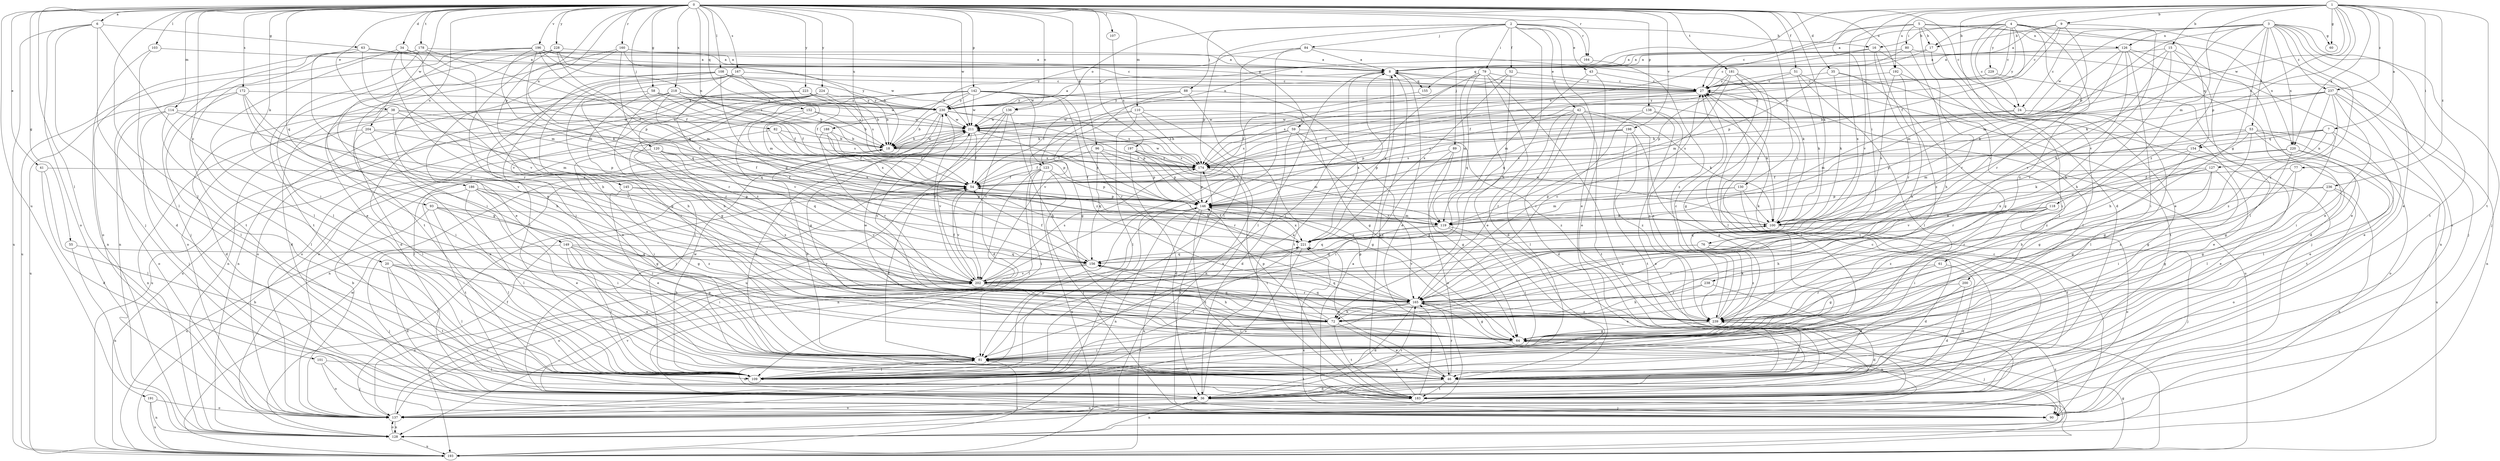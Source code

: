 strict digraph  {
0;
1;
2;
3;
4;
5;
6;
7;
8;
9;
15;
16;
17;
18;
20;
24;
27;
34;
35;
36;
38;
41;
42;
43;
46;
51;
52;
53;
54;
55;
58;
59;
60;
61;
63;
64;
72;
76;
77;
79;
80;
81;
82;
84;
88;
89;
90;
93;
96;
100;
101;
103;
107;
108;
109;
110;
114;
118;
119;
120;
123;
126;
127;
128;
130;
136;
137;
138;
142;
145;
146;
149;
152;
154;
155;
156;
160;
164;
165;
167;
172;
174;
178;
181;
183;
186;
188;
191;
192;
193;
196;
197;
198;
200;
202;
204;
211;
218;
220;
221;
223;
224;
228;
229;
230;
236;
237;
238;
239;
0 -> 6  [label=a];
0 -> 20  [label=c];
0 -> 24  [label=c];
0 -> 34  [label=d];
0 -> 35  [label=d];
0 -> 38  [label=e];
0 -> 41  [label=e];
0 -> 51  [label=f];
0 -> 55  [label=g];
0 -> 58  [label=g];
0 -> 59  [label=g];
0 -> 82  [label=j];
0 -> 93  [label=k];
0 -> 96  [label=k];
0 -> 100  [label=k];
0 -> 101  [label=l];
0 -> 103  [label=l];
0 -> 107  [label=l];
0 -> 108  [label=l];
0 -> 109  [label=l];
0 -> 110  [label=m];
0 -> 114  [label=m];
0 -> 120  [label=n];
0 -> 123  [label=n];
0 -> 130  [label=o];
0 -> 136  [label=o];
0 -> 138  [label=p];
0 -> 142  [label=p];
0 -> 145  [label=p];
0 -> 149  [label=q];
0 -> 152  [label=q];
0 -> 160  [label=r];
0 -> 164  [label=r];
0 -> 167  [label=s];
0 -> 172  [label=s];
0 -> 178  [label=t];
0 -> 181  [label=t];
0 -> 186  [label=u];
0 -> 188  [label=u];
0 -> 191  [label=u];
0 -> 192  [label=u];
0 -> 196  [label=v];
0 -> 197  [label=v];
0 -> 198  [label=v];
0 -> 204  [label=w];
0 -> 211  [label=w];
0 -> 218  [label=x];
0 -> 223  [label=y];
0 -> 224  [label=y];
0 -> 228  [label=y];
1 -> 7  [label=a];
1 -> 9  [label=b];
1 -> 15  [label=b];
1 -> 36  [label=d];
1 -> 60  [label=g];
1 -> 76  [label=i];
1 -> 77  [label=i];
1 -> 118  [label=m];
1 -> 123  [label=n];
1 -> 146  [label=p];
1 -> 174  [label=s];
1 -> 183  [label=t];
1 -> 192  [label=u];
1 -> 200  [label=v];
1 -> 202  [label=v];
1 -> 211  [label=w];
1 -> 220  [label=x];
1 -> 236  [label=z];
1 -> 237  [label=z];
2 -> 16  [label=b];
2 -> 42  [label=e];
2 -> 43  [label=e];
2 -> 46  [label=e];
2 -> 52  [label=f];
2 -> 72  [label=h];
2 -> 79  [label=i];
2 -> 84  [label=j];
2 -> 88  [label=j];
2 -> 89  [label=j];
2 -> 136  [label=o];
2 -> 146  [label=p];
2 -> 164  [label=r];
3 -> 24  [label=c];
3 -> 46  [label=e];
3 -> 53  [label=f];
3 -> 60  [label=g];
3 -> 61  [label=g];
3 -> 90  [label=j];
3 -> 100  [label=k];
3 -> 119  [label=m];
3 -> 126  [label=n];
3 -> 183  [label=t];
3 -> 211  [label=w];
3 -> 220  [label=x];
3 -> 237  [label=z];
3 -> 238  [label=z];
3 -> 239  [label=z];
4 -> 8  [label=a];
4 -> 16  [label=b];
4 -> 17  [label=b];
4 -> 24  [label=c];
4 -> 27  [label=c];
4 -> 137  [label=o];
4 -> 154  [label=q];
4 -> 165  [label=r];
4 -> 174  [label=s];
4 -> 229  [label=y];
4 -> 230  [label=y];
4 -> 239  [label=z];
5 -> 17  [label=b];
5 -> 27  [label=c];
5 -> 46  [label=e];
5 -> 80  [label=i];
5 -> 126  [label=n];
5 -> 165  [label=r];
5 -> 174  [label=s];
5 -> 220  [label=x];
5 -> 221  [label=x];
6 -> 63  [label=g];
6 -> 81  [label=i];
6 -> 90  [label=j];
6 -> 109  [label=l];
6 -> 137  [label=o];
6 -> 193  [label=u];
7 -> 64  [label=g];
7 -> 109  [label=l];
7 -> 127  [label=n];
7 -> 146  [label=p];
7 -> 154  [label=q];
7 -> 174  [label=s];
8 -> 27  [label=c];
8 -> 46  [label=e];
8 -> 81  [label=i];
8 -> 109  [label=l];
8 -> 155  [label=q];
8 -> 221  [label=x];
9 -> 8  [label=a];
9 -> 17  [label=b];
9 -> 27  [label=c];
9 -> 54  [label=f];
9 -> 72  [label=h];
9 -> 202  [label=v];
15 -> 8  [label=a];
15 -> 18  [label=b];
15 -> 46  [label=e];
15 -> 72  [label=h];
15 -> 109  [label=l];
15 -> 202  [label=v];
16 -> 8  [label=a];
16 -> 27  [label=c];
16 -> 109  [label=l];
16 -> 165  [label=r];
16 -> 239  [label=z];
17 -> 8  [label=a];
17 -> 81  [label=i];
17 -> 155  [label=q];
18 -> 174  [label=s];
18 -> 211  [label=w];
20 -> 36  [label=d];
20 -> 72  [label=h];
20 -> 109  [label=l];
20 -> 183  [label=t];
20 -> 202  [label=v];
24 -> 46  [label=e];
24 -> 109  [label=l];
24 -> 119  [label=m];
24 -> 211  [label=w];
27 -> 8  [label=a];
27 -> 54  [label=f];
27 -> 174  [label=s];
27 -> 193  [label=u];
27 -> 230  [label=y];
34 -> 8  [label=a];
34 -> 109  [label=l];
34 -> 119  [label=m];
34 -> 165  [label=r];
34 -> 202  [label=v];
35 -> 27  [label=c];
35 -> 64  [label=g];
35 -> 90  [label=j];
35 -> 100  [label=k];
36 -> 8  [label=a];
36 -> 90  [label=j];
36 -> 128  [label=n];
36 -> 137  [label=o];
36 -> 165  [label=r];
36 -> 202  [label=v];
38 -> 36  [label=d];
38 -> 54  [label=f];
38 -> 81  [label=i];
38 -> 119  [label=m];
38 -> 202  [label=v];
38 -> 211  [label=w];
41 -> 36  [label=d];
41 -> 54  [label=f];
41 -> 109  [label=l];
42 -> 36  [label=d];
42 -> 100  [label=k];
42 -> 109  [label=l];
42 -> 146  [label=p];
42 -> 165  [label=r];
42 -> 183  [label=t];
42 -> 211  [label=w];
42 -> 239  [label=z];
43 -> 27  [label=c];
43 -> 46  [label=e];
43 -> 119  [label=m];
46 -> 36  [label=d];
46 -> 165  [label=r];
46 -> 183  [label=t];
46 -> 221  [label=x];
46 -> 239  [label=z];
51 -> 27  [label=c];
51 -> 54  [label=f];
51 -> 100  [label=k];
51 -> 109  [label=l];
51 -> 183  [label=t];
52 -> 27  [label=c];
52 -> 156  [label=q];
52 -> 174  [label=s];
52 -> 221  [label=x];
53 -> 18  [label=b];
53 -> 46  [label=e];
53 -> 64  [label=g];
53 -> 119  [label=m];
53 -> 137  [label=o];
53 -> 183  [label=t];
53 -> 239  [label=z];
54 -> 146  [label=p];
54 -> 202  [label=v];
55 -> 128  [label=n];
55 -> 156  [label=q];
58 -> 18  [label=b];
58 -> 36  [label=d];
58 -> 54  [label=f];
58 -> 72  [label=h];
58 -> 230  [label=y];
59 -> 18  [label=b];
59 -> 36  [label=d];
59 -> 54  [label=f];
59 -> 64  [label=g];
59 -> 165  [label=r];
59 -> 174  [label=s];
59 -> 239  [label=z];
61 -> 36  [label=d];
61 -> 64  [label=g];
61 -> 202  [label=v];
63 -> 8  [label=a];
63 -> 27  [label=c];
63 -> 137  [label=o];
63 -> 146  [label=p];
63 -> 165  [label=r];
63 -> 202  [label=v];
64 -> 81  [label=i];
64 -> 90  [label=j];
72 -> 46  [label=e];
72 -> 109  [label=l];
72 -> 146  [label=p];
72 -> 156  [label=q];
72 -> 183  [label=t];
72 -> 211  [label=w];
76 -> 36  [label=d];
76 -> 156  [label=q];
76 -> 202  [label=v];
76 -> 239  [label=z];
77 -> 54  [label=f];
77 -> 64  [label=g];
77 -> 239  [label=z];
79 -> 27  [label=c];
79 -> 36  [label=d];
79 -> 46  [label=e];
79 -> 119  [label=m];
79 -> 156  [label=q];
79 -> 193  [label=u];
79 -> 202  [label=v];
79 -> 211  [label=w];
80 -> 8  [label=a];
80 -> 72  [label=h];
80 -> 128  [label=n];
80 -> 146  [label=p];
81 -> 18  [label=b];
81 -> 36  [label=d];
81 -> 46  [label=e];
81 -> 54  [label=f];
81 -> 109  [label=l];
81 -> 183  [label=t];
82 -> 18  [label=b];
82 -> 54  [label=f];
82 -> 109  [label=l];
82 -> 174  [label=s];
84 -> 8  [label=a];
84 -> 81  [label=i];
84 -> 100  [label=k];
84 -> 109  [label=l];
84 -> 230  [label=y];
88 -> 54  [label=f];
88 -> 183  [label=t];
88 -> 202  [label=v];
88 -> 221  [label=x];
88 -> 230  [label=y];
89 -> 64  [label=g];
89 -> 81  [label=i];
89 -> 137  [label=o];
89 -> 174  [label=s];
90 -> 27  [label=c];
90 -> 174  [label=s];
90 -> 239  [label=z];
93 -> 81  [label=i];
93 -> 100  [label=k];
93 -> 109  [label=l];
93 -> 193  [label=u];
93 -> 239  [label=z];
96 -> 54  [label=f];
96 -> 146  [label=p];
96 -> 156  [label=q];
96 -> 165  [label=r];
96 -> 174  [label=s];
100 -> 27  [label=c];
100 -> 90  [label=j];
100 -> 211  [label=w];
100 -> 221  [label=x];
101 -> 90  [label=j];
101 -> 109  [label=l];
101 -> 137  [label=o];
103 -> 8  [label=a];
103 -> 36  [label=d];
103 -> 128  [label=n];
107 -> 174  [label=s];
108 -> 27  [label=c];
108 -> 54  [label=f];
108 -> 64  [label=g];
108 -> 81  [label=i];
108 -> 137  [label=o];
108 -> 156  [label=q];
108 -> 174  [label=s];
108 -> 230  [label=y];
109 -> 27  [label=c];
109 -> 81  [label=i];
109 -> 146  [label=p];
109 -> 211  [label=w];
110 -> 64  [label=g];
110 -> 109  [label=l];
110 -> 128  [label=n];
110 -> 174  [label=s];
110 -> 202  [label=v];
110 -> 211  [label=w];
114 -> 90  [label=j];
114 -> 109  [label=l];
114 -> 137  [label=o];
114 -> 211  [label=w];
114 -> 221  [label=x];
118 -> 72  [label=h];
118 -> 81  [label=i];
118 -> 100  [label=k];
118 -> 137  [label=o];
118 -> 156  [label=q];
118 -> 239  [label=z];
119 -> 81  [label=i];
119 -> 137  [label=o];
119 -> 156  [label=q];
119 -> 221  [label=x];
120 -> 54  [label=f];
120 -> 81  [label=i];
120 -> 156  [label=q];
120 -> 174  [label=s];
120 -> 239  [label=z];
123 -> 54  [label=f];
123 -> 81  [label=i];
123 -> 90  [label=j];
123 -> 109  [label=l];
123 -> 128  [label=n];
123 -> 146  [label=p];
123 -> 193  [label=u];
126 -> 8  [label=a];
126 -> 46  [label=e];
126 -> 81  [label=i];
126 -> 90  [label=j];
126 -> 100  [label=k];
126 -> 119  [label=m];
126 -> 165  [label=r];
127 -> 54  [label=f];
127 -> 64  [label=g];
127 -> 72  [label=h];
127 -> 81  [label=i];
127 -> 202  [label=v];
127 -> 221  [label=x];
128 -> 54  [label=f];
128 -> 137  [label=o];
128 -> 193  [label=u];
130 -> 100  [label=k];
130 -> 119  [label=m];
130 -> 146  [label=p];
130 -> 183  [label=t];
136 -> 36  [label=d];
136 -> 72  [label=h];
136 -> 90  [label=j];
136 -> 193  [label=u];
136 -> 211  [label=w];
137 -> 18  [label=b];
137 -> 54  [label=f];
137 -> 128  [label=n];
137 -> 202  [label=v];
138 -> 137  [label=o];
138 -> 165  [label=r];
138 -> 211  [label=w];
138 -> 239  [label=z];
142 -> 64  [label=g];
142 -> 100  [label=k];
142 -> 109  [label=l];
142 -> 137  [label=o];
142 -> 165  [label=r];
142 -> 202  [label=v];
142 -> 211  [label=w];
142 -> 221  [label=x];
142 -> 230  [label=y];
142 -> 239  [label=z];
145 -> 46  [label=e];
145 -> 64  [label=g];
145 -> 146  [label=p];
145 -> 202  [label=v];
146 -> 100  [label=k];
146 -> 119  [label=m];
146 -> 128  [label=n];
146 -> 137  [label=o];
146 -> 183  [label=t];
146 -> 193  [label=u];
146 -> 221  [label=x];
149 -> 46  [label=e];
149 -> 64  [label=g];
149 -> 81  [label=i];
149 -> 90  [label=j];
149 -> 109  [label=l];
149 -> 156  [label=q];
149 -> 202  [label=v];
152 -> 18  [label=b];
152 -> 193  [label=u];
152 -> 211  [label=w];
152 -> 221  [label=x];
154 -> 46  [label=e];
154 -> 64  [label=g];
154 -> 100  [label=k];
154 -> 174  [label=s];
155 -> 54  [label=f];
156 -> 54  [label=f];
156 -> 137  [label=o];
156 -> 202  [label=v];
160 -> 8  [label=a];
160 -> 18  [label=b];
160 -> 46  [label=e];
160 -> 156  [label=q];
160 -> 183  [label=t];
164 -> 18  [label=b];
164 -> 239  [label=z];
165 -> 27  [label=c];
165 -> 36  [label=d];
165 -> 64  [label=g];
165 -> 72  [label=h];
165 -> 81  [label=i];
165 -> 128  [label=n];
165 -> 146  [label=p];
165 -> 156  [label=q];
165 -> 239  [label=z];
167 -> 27  [label=c];
167 -> 81  [label=i];
167 -> 109  [label=l];
167 -> 119  [label=m];
167 -> 165  [label=r];
167 -> 239  [label=z];
172 -> 64  [label=g];
172 -> 72  [label=h];
172 -> 109  [label=l];
172 -> 193  [label=u];
172 -> 202  [label=v];
172 -> 230  [label=y];
174 -> 54  [label=f];
174 -> 146  [label=p];
174 -> 183  [label=t];
174 -> 211  [label=w];
178 -> 8  [label=a];
178 -> 54  [label=f];
178 -> 72  [label=h];
178 -> 90  [label=j];
178 -> 109  [label=l];
178 -> 183  [label=t];
181 -> 27  [label=c];
181 -> 64  [label=g];
181 -> 109  [label=l];
181 -> 119  [label=m];
181 -> 146  [label=p];
181 -> 183  [label=t];
183 -> 8  [label=a];
183 -> 27  [label=c];
183 -> 90  [label=j];
183 -> 137  [label=o];
183 -> 165  [label=r];
186 -> 46  [label=e];
186 -> 64  [label=g];
186 -> 81  [label=i];
186 -> 109  [label=l];
186 -> 146  [label=p];
186 -> 183  [label=t];
188 -> 18  [label=b];
188 -> 54  [label=f];
188 -> 146  [label=p];
188 -> 165  [label=r];
191 -> 128  [label=n];
191 -> 137  [label=o];
191 -> 193  [label=u];
192 -> 27  [label=c];
192 -> 72  [label=h];
192 -> 109  [label=l];
192 -> 221  [label=x];
193 -> 8  [label=a];
193 -> 18  [label=b];
193 -> 64  [label=g];
193 -> 81  [label=i];
193 -> 211  [label=w];
193 -> 221  [label=x];
196 -> 8  [label=a];
196 -> 27  [label=c];
196 -> 54  [label=f];
196 -> 81  [label=i];
196 -> 100  [label=k];
196 -> 119  [label=m];
196 -> 128  [label=n];
196 -> 174  [label=s];
196 -> 193  [label=u];
197 -> 36  [label=d];
197 -> 64  [label=g];
197 -> 119  [label=m];
197 -> 146  [label=p];
197 -> 174  [label=s];
198 -> 18  [label=b];
198 -> 64  [label=g];
198 -> 146  [label=p];
198 -> 174  [label=s];
198 -> 183  [label=t];
198 -> 239  [label=z];
200 -> 36  [label=d];
200 -> 109  [label=l];
200 -> 165  [label=r];
202 -> 54  [label=f];
202 -> 72  [label=h];
202 -> 137  [label=o];
202 -> 165  [label=r];
202 -> 174  [label=s];
202 -> 221  [label=x];
202 -> 230  [label=y];
204 -> 18  [label=b];
204 -> 46  [label=e];
204 -> 109  [label=l];
204 -> 128  [label=n];
204 -> 146  [label=p];
211 -> 18  [label=b];
211 -> 46  [label=e];
211 -> 54  [label=f];
211 -> 146  [label=p];
211 -> 202  [label=v];
218 -> 36  [label=d];
218 -> 54  [label=f];
218 -> 128  [label=n];
218 -> 156  [label=q];
218 -> 165  [label=r];
218 -> 211  [label=w];
218 -> 230  [label=y];
220 -> 64  [label=g];
220 -> 109  [label=l];
220 -> 165  [label=r];
220 -> 174  [label=s];
220 -> 193  [label=u];
221 -> 54  [label=f];
221 -> 109  [label=l];
221 -> 137  [label=o];
221 -> 156  [label=q];
223 -> 18  [label=b];
223 -> 128  [label=n];
223 -> 137  [label=o];
223 -> 174  [label=s];
223 -> 230  [label=y];
224 -> 18  [label=b];
224 -> 46  [label=e];
224 -> 64  [label=g];
224 -> 72  [label=h];
224 -> 137  [label=o];
224 -> 193  [label=u];
224 -> 230  [label=y];
228 -> 8  [label=a];
228 -> 46  [label=e];
228 -> 64  [label=g];
228 -> 119  [label=m];
228 -> 183  [label=t];
228 -> 211  [label=w];
229 -> 27  [label=c];
229 -> 36  [label=d];
230 -> 8  [label=a];
230 -> 18  [label=b];
230 -> 64  [label=g];
230 -> 128  [label=n];
230 -> 146  [label=p];
230 -> 174  [label=s];
230 -> 211  [label=w];
236 -> 64  [label=g];
236 -> 128  [label=n];
236 -> 137  [label=o];
236 -> 146  [label=p];
236 -> 165  [label=r];
237 -> 18  [label=b];
237 -> 46  [label=e];
237 -> 72  [label=h];
237 -> 81  [label=i];
237 -> 100  [label=k];
237 -> 128  [label=n];
237 -> 230  [label=y];
237 -> 239  [label=z];
238 -> 46  [label=e];
238 -> 72  [label=h];
238 -> 165  [label=r];
239 -> 27  [label=c];
239 -> 36  [label=d];
239 -> 64  [label=g];
239 -> 100  [label=k];
239 -> 156  [label=q];
239 -> 230  [label=y];
}
